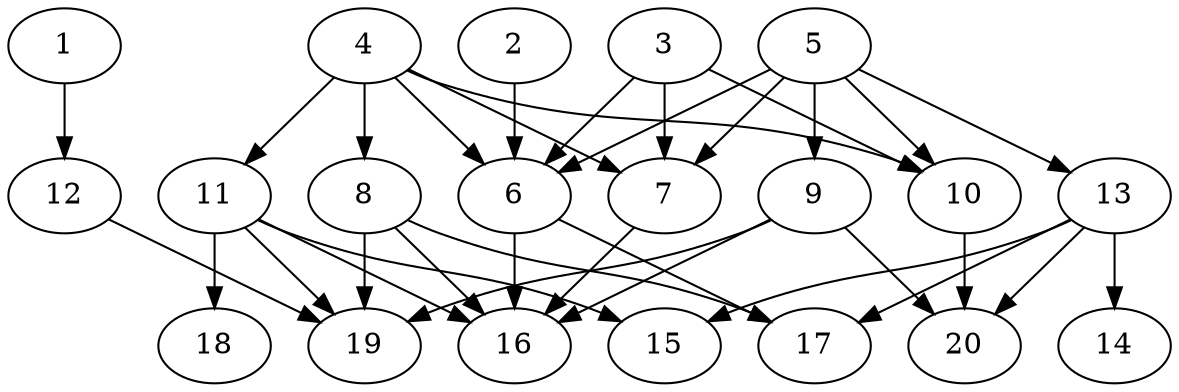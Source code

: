 // DAG automatically generated by daggen at Tue Jul 23 14:34:08 2019
// ./daggen --dot -n 20 --ccr 0.5 --fat 0.7 --regular 0.5 --density 0.8 --mindata 5242880 --maxdata 52428800 
digraph G {
  1 [size="14012416", alpha="0.05", expect_size="7006208"] 
  1 -> 12 [size ="7006208"]
  2 [size="35715072", alpha="0.14", expect_size="17857536"] 
  2 -> 6 [size ="17857536"]
  3 [size="14501888", alpha="0.08", expect_size="7250944"] 
  3 -> 6 [size ="7250944"]
  3 -> 7 [size ="7250944"]
  3 -> 10 [size ="7250944"]
  4 [size="76271616", alpha="0.01", expect_size="38135808"] 
  4 -> 6 [size ="38135808"]
  4 -> 7 [size ="38135808"]
  4 -> 8 [size ="38135808"]
  4 -> 10 [size ="38135808"]
  4 -> 11 [size ="38135808"]
  5 [size="94521344", alpha="0.18", expect_size="47260672"] 
  5 -> 6 [size ="47260672"]
  5 -> 7 [size ="47260672"]
  5 -> 9 [size ="47260672"]
  5 -> 10 [size ="47260672"]
  5 -> 13 [size ="47260672"]
  6 [size="14782464", alpha="0.11", expect_size="7391232"] 
  6 -> 16 [size ="7391232"]
  6 -> 17 [size ="7391232"]
  7 [size="68960256", alpha="0.16", expect_size="34480128"] 
  7 -> 16 [size ="34480128"]
  8 [size="70606848", alpha="0.20", expect_size="35303424"] 
  8 -> 16 [size ="35303424"]
  8 -> 17 [size ="35303424"]
  8 -> 19 [size ="35303424"]
  9 [size="31549440", alpha="0.09", expect_size="15774720"] 
  9 -> 16 [size ="15774720"]
  9 -> 19 [size ="15774720"]
  9 -> 20 [size ="15774720"]
  10 [size="103661568", alpha="0.00", expect_size="51830784"] 
  10 -> 20 [size ="51830784"]
  11 [size="74504192", alpha="0.13", expect_size="37252096"] 
  11 -> 15 [size ="37252096"]
  11 -> 16 [size ="37252096"]
  11 -> 18 [size ="37252096"]
  11 -> 19 [size ="37252096"]
  12 [size="99790848", alpha="0.09", expect_size="49895424"] 
  12 -> 19 [size ="49895424"]
  13 [size="69416960", alpha="0.09", expect_size="34708480"] 
  13 -> 14 [size ="34708480"]
  13 -> 15 [size ="34708480"]
  13 -> 17 [size ="34708480"]
  13 -> 20 [size ="34708480"]
  14 [size="13889536", alpha="0.12", expect_size="6944768"] 
  15 [size="20217856", alpha="0.15", expect_size="10108928"] 
  16 [size="11571200", alpha="0.10", expect_size="5785600"] 
  17 [size="63893504", alpha="0.09", expect_size="31946752"] 
  18 [size="43311104", alpha="0.14", expect_size="21655552"] 
  19 [size="41658368", alpha="0.06", expect_size="20829184"] 
  20 [size="84766720", alpha="0.00", expect_size="42383360"] 
}

